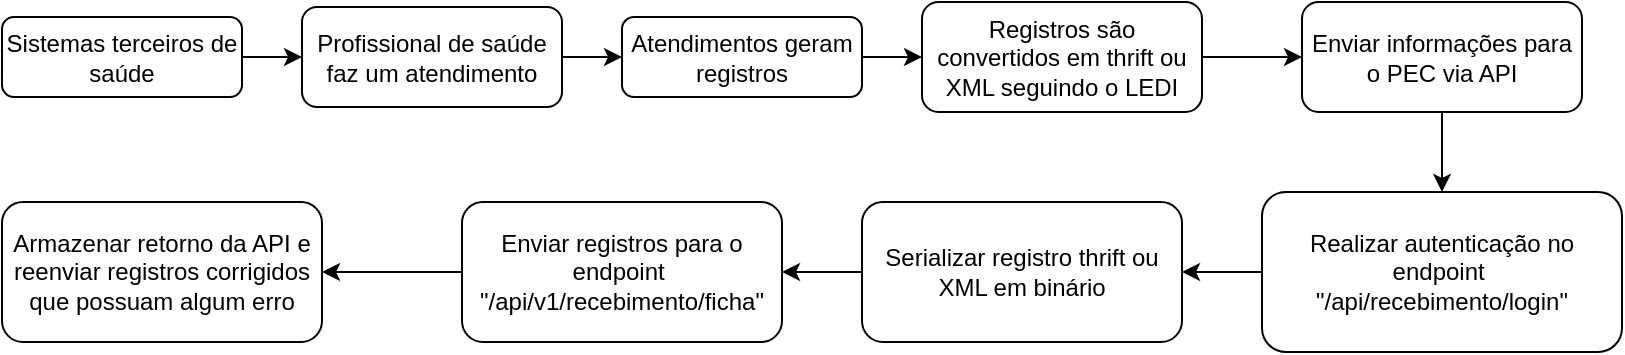 <mxfile version="24.8.4">
  <diagram id="C5RBs43oDa-KdzZeNtuy" name="Page-1">
    <mxGraphModel dx="683" dy="431" grid="1" gridSize="10" guides="1" tooltips="1" connect="1" arrows="1" fold="1" page="1" pageScale="1" pageWidth="827" pageHeight="1169" math="0" shadow="0">
      <root>
        <mxCell id="WIyWlLk6GJQsqaUBKTNV-0" />
        <mxCell id="WIyWlLk6GJQsqaUBKTNV-1" parent="WIyWlLk6GJQsqaUBKTNV-0" />
        <mxCell id="QwpoCks7TsabrYdJMyXx-0" value="" style="edgeStyle=orthogonalEdgeStyle;rounded=0;orthogonalLoop=1;jettySize=auto;html=1;" parent="WIyWlLk6GJQsqaUBKTNV-1" source="WIyWlLk6GJQsqaUBKTNV-3" target="WIyWlLk6GJQsqaUBKTNV-7" edge="1">
          <mxGeometry relative="1" as="geometry" />
        </mxCell>
        <mxCell id="WIyWlLk6GJQsqaUBKTNV-3" value="Sistemas terceiros de saúde" style="rounded=1;whiteSpace=wrap;html=1;fontSize=12;glass=0;strokeWidth=1;shadow=0;" parent="WIyWlLk6GJQsqaUBKTNV-1" vertex="1">
          <mxGeometry x="160" y="92.5" width="120" height="40" as="geometry" />
        </mxCell>
        <mxCell id="QwpoCks7TsabrYdJMyXx-1" value="" style="edgeStyle=orthogonalEdgeStyle;rounded=0;orthogonalLoop=1;jettySize=auto;html=1;" parent="WIyWlLk6GJQsqaUBKTNV-1" source="WIyWlLk6GJQsqaUBKTNV-7" target="WIyWlLk6GJQsqaUBKTNV-12" edge="1">
          <mxGeometry relative="1" as="geometry" />
        </mxCell>
        <mxCell id="WIyWlLk6GJQsqaUBKTNV-7" value="Profissional de saúde faz um atendimento" style="rounded=1;whiteSpace=wrap;html=1;fontSize=12;glass=0;strokeWidth=1;shadow=0;" parent="WIyWlLk6GJQsqaUBKTNV-1" vertex="1">
          <mxGeometry x="310" y="87.5" width="130" height="50" as="geometry" />
        </mxCell>
        <mxCell id="QwpoCks7TsabrYdJMyXx-3" value="" style="edgeStyle=orthogonalEdgeStyle;rounded=0;orthogonalLoop=1;jettySize=auto;html=1;" parent="WIyWlLk6GJQsqaUBKTNV-1" source="WIyWlLk6GJQsqaUBKTNV-12" target="QwpoCks7TsabrYdJMyXx-2" edge="1">
          <mxGeometry relative="1" as="geometry" />
        </mxCell>
        <mxCell id="WIyWlLk6GJQsqaUBKTNV-12" value="Atendimentos geram registros" style="rounded=1;whiteSpace=wrap;html=1;fontSize=12;glass=0;strokeWidth=1;shadow=0;" parent="WIyWlLk6GJQsqaUBKTNV-1" vertex="1">
          <mxGeometry x="470" y="92.5" width="120" height="40" as="geometry" />
        </mxCell>
        <mxCell id="QwpoCks7TsabrYdJMyXx-7" style="edgeStyle=orthogonalEdgeStyle;rounded=0;orthogonalLoop=1;jettySize=auto;html=1;exitX=1;exitY=0.5;exitDx=0;exitDy=0;entryX=0;entryY=0.5;entryDx=0;entryDy=0;" parent="WIyWlLk6GJQsqaUBKTNV-1" source="QwpoCks7TsabrYdJMyXx-2" target="QwpoCks7TsabrYdJMyXx-6" edge="1">
          <mxGeometry relative="1" as="geometry" />
        </mxCell>
        <mxCell id="QwpoCks7TsabrYdJMyXx-2" value="Registros são convertidos em thrift ou XML seguindo o LEDI" style="rounded=1;whiteSpace=wrap;html=1;fontSize=12;glass=0;strokeWidth=1;shadow=0;" parent="WIyWlLk6GJQsqaUBKTNV-1" vertex="1">
          <mxGeometry x="620" y="85" width="140" height="55" as="geometry" />
        </mxCell>
        <mxCell id="QwpoCks7TsabrYdJMyXx-9" value="" style="edgeStyle=orthogonalEdgeStyle;rounded=0;orthogonalLoop=1;jettySize=auto;html=1;" parent="WIyWlLk6GJQsqaUBKTNV-1" source="QwpoCks7TsabrYdJMyXx-6" target="QwpoCks7TsabrYdJMyXx-8" edge="1">
          <mxGeometry relative="1" as="geometry" />
        </mxCell>
        <mxCell id="QwpoCks7TsabrYdJMyXx-6" value="Enviar informações para o PEC via API" style="rounded=1;whiteSpace=wrap;html=1;fontSize=12;glass=0;strokeWidth=1;shadow=0;" parent="WIyWlLk6GJQsqaUBKTNV-1" vertex="1">
          <mxGeometry x="810" y="85" width="140" height="55" as="geometry" />
        </mxCell>
        <mxCell id="QwpoCks7TsabrYdJMyXx-11" value="" style="edgeStyle=orthogonalEdgeStyle;rounded=0;orthogonalLoop=1;jettySize=auto;html=1;" parent="WIyWlLk6GJQsqaUBKTNV-1" source="QwpoCks7TsabrYdJMyXx-8" target="QwpoCks7TsabrYdJMyXx-10" edge="1">
          <mxGeometry relative="1" as="geometry" />
        </mxCell>
        <mxCell id="QwpoCks7TsabrYdJMyXx-8" value="Realizar autenticação no endpoint&amp;nbsp;&lt;div&gt;&quot;/api/recebimento/login&quot;&lt;/div&gt;" style="rounded=1;whiteSpace=wrap;html=1;fontSize=12;glass=0;strokeWidth=1;shadow=0;" parent="WIyWlLk6GJQsqaUBKTNV-1" vertex="1">
          <mxGeometry x="790" y="180" width="180" height="80" as="geometry" />
        </mxCell>
        <mxCell id="QwpoCks7TsabrYdJMyXx-13" value="" style="edgeStyle=orthogonalEdgeStyle;rounded=0;orthogonalLoop=1;jettySize=auto;html=1;" parent="WIyWlLk6GJQsqaUBKTNV-1" source="QwpoCks7TsabrYdJMyXx-10" target="QwpoCks7TsabrYdJMyXx-12" edge="1">
          <mxGeometry relative="1" as="geometry" />
        </mxCell>
        <mxCell id="QwpoCks7TsabrYdJMyXx-10" value="Serializar registro thrift ou XML em binário" style="rounded=1;whiteSpace=wrap;html=1;fontSize=12;glass=0;strokeWidth=1;shadow=0;" parent="WIyWlLk6GJQsqaUBKTNV-1" vertex="1">
          <mxGeometry x="590" y="185" width="160" height="70" as="geometry" />
        </mxCell>
        <mxCell id="QwpoCks7TsabrYdJMyXx-15" value="" style="edgeStyle=orthogonalEdgeStyle;rounded=0;orthogonalLoop=1;jettySize=auto;html=1;" parent="WIyWlLk6GJQsqaUBKTNV-1" source="QwpoCks7TsabrYdJMyXx-12" target="QwpoCks7TsabrYdJMyXx-14" edge="1">
          <mxGeometry relative="1" as="geometry" />
        </mxCell>
        <mxCell id="QwpoCks7TsabrYdJMyXx-12" value="Enviar registros para o endpoint&amp;nbsp;&lt;div&gt;&quot;/api/v1/recebimento/ficha&quot;&lt;/div&gt;" style="rounded=1;whiteSpace=wrap;html=1;fontSize=12;glass=0;strokeWidth=1;shadow=0;" parent="WIyWlLk6GJQsqaUBKTNV-1" vertex="1">
          <mxGeometry x="390" y="185" width="160" height="70" as="geometry" />
        </mxCell>
        <mxCell id="QwpoCks7TsabrYdJMyXx-14" value="Armazenar retorno da API e reenviar registros corrigidos que possuam algum erro" style="rounded=1;whiteSpace=wrap;html=1;fontSize=12;glass=0;strokeWidth=1;shadow=0;" parent="WIyWlLk6GJQsqaUBKTNV-1" vertex="1">
          <mxGeometry x="160" y="185" width="160" height="70" as="geometry" />
        </mxCell>
      </root>
    </mxGraphModel>
  </diagram>
</mxfile>
